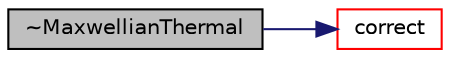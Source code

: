 digraph "~MaxwellianThermal"
{
  bgcolor="transparent";
  edge [fontname="Helvetica",fontsize="10",labelfontname="Helvetica",labelfontsize="10"];
  node [fontname="Helvetica",fontsize="10",shape=record];
  rankdir="LR";
  Node2 [label="~MaxwellianThermal",height=0.2,width=0.4,color="black", fillcolor="grey75", style="filled", fontcolor="black"];
  Node2 -> Node3 [color="midnightblue",fontsize="10",style="solid",fontname="Helvetica"];
  Node3 [label="correct",height=0.2,width=0.4,color="red",URL="$a24853.html#a881dca43d304d4d744b6e48dac4439b1",tooltip="Apply wall correction. "];
}
